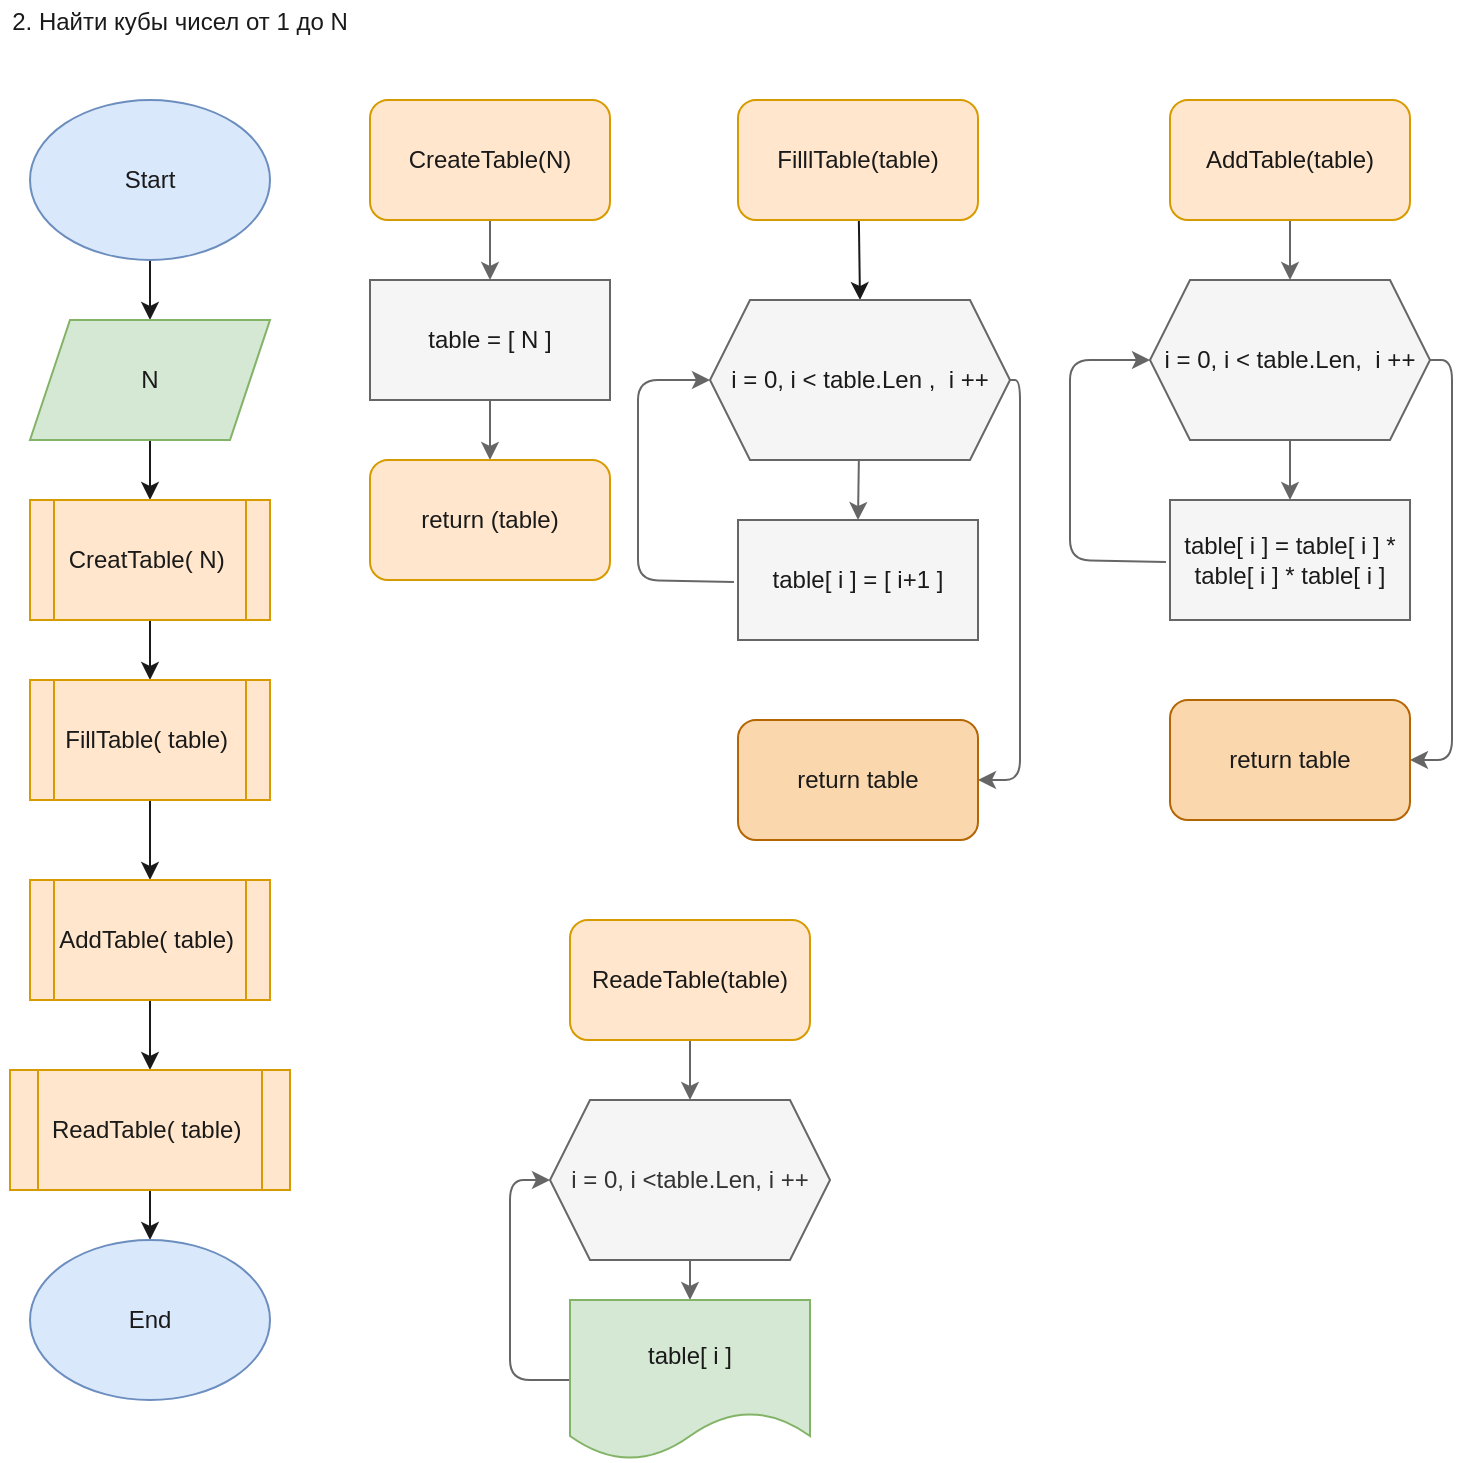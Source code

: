 <mxfile>
    <diagram id="cYwlbUrIqe2jEIFaSwqD" name="Страница 1">
        <mxGraphModel dx="798" dy="403" grid="1" gridSize="10" guides="1" tooltips="1" connect="1" arrows="1" fold="1" page="1" pageScale="1" pageWidth="827" pageHeight="1169" background="#ffffff" math="0" shadow="0">
            <root>
                <mxCell id="0"/>
                <mxCell id="1" parent="0"/>
                <mxCell id="2" value="2. Найти кубы чисел от 1 до N" style="text;align=center;verticalAlign=middle;resizable=0;points=[];autosize=1;strokeColor=none;fillColor=none;fontColor=#1A1A1A;" vertex="1" parent="1">
                    <mxGeometry x="55" y="20" width="180" height="20" as="geometry"/>
                </mxCell>
                <mxCell id="7" value="" style="edgeStyle=none;html=1;fontColor=#1A1A1A;strokeColor=#1A1A1A;" edge="1" parent="1" source="3" target="6">
                    <mxGeometry relative="1" as="geometry"/>
                </mxCell>
                <mxCell id="3" value="&lt;font color=&quot;#1a1a1a&quot;&gt;Start&lt;/font&gt;" style="ellipse;whiteSpace=wrap;html=1;fillColor=#dae8fc;strokeColor=#6c8ebf;" vertex="1" parent="1">
                    <mxGeometry x="70" y="70" width="120" height="80" as="geometry"/>
                </mxCell>
                <mxCell id="10" value="" style="edgeStyle=none;html=1;fontColor=#1A1A1A;strokeColor=#1A1A1A;" edge="1" parent="1" source="6" target="9">
                    <mxGeometry relative="1" as="geometry"/>
                </mxCell>
                <mxCell id="6" value="&lt;font color=&quot;#1a1a1a&quot;&gt;N&lt;/font&gt;" style="shape=parallelogram;perimeter=parallelogramPerimeter;whiteSpace=wrap;html=1;fixedSize=1;fillColor=#d5e8d4;strokeColor=#82b366;" vertex="1" parent="1">
                    <mxGeometry x="70" y="180" width="120" height="60" as="geometry"/>
                </mxCell>
                <mxCell id="14" style="edgeStyle=none;html=1;entryX=0.5;entryY=0;entryDx=0;entryDy=0;fontColor=#1A1A1A;strokeColor=#1A1A1A;" edge="1" parent="1" source="9" target="13">
                    <mxGeometry relative="1" as="geometry"/>
                </mxCell>
                <mxCell id="9" value="&lt;font color=&quot;#1a1a1a&quot;&gt;CreatTable( N)&amp;nbsp;&lt;/font&gt;" style="shape=process;whiteSpace=wrap;html=1;backgroundOutline=1;fillColor=#ffe6cc;strokeColor=#d79b00;" vertex="1" parent="1">
                    <mxGeometry x="70" y="270" width="120" height="60" as="geometry"/>
                </mxCell>
                <mxCell id="16" style="edgeStyle=none;html=1;exitX=0.5;exitY=1;exitDx=0;exitDy=0;entryX=0.5;entryY=0;entryDx=0;entryDy=0;fontColor=#1A1A1A;strokeColor=#1A1A1A;" edge="1" parent="1" source="13" target="15">
                    <mxGeometry relative="1" as="geometry"/>
                </mxCell>
                <mxCell id="13" value="&lt;font color=&quot;#1a1a1a&quot;&gt;FillTable( table)&amp;nbsp;&lt;/font&gt;" style="shape=process;whiteSpace=wrap;html=1;backgroundOutline=1;fillColor=#ffe6cc;strokeColor=#d79b00;" vertex="1" parent="1">
                    <mxGeometry x="70" y="360" width="120" height="60" as="geometry"/>
                </mxCell>
                <mxCell id="18" style="edgeStyle=none;html=1;entryX=0.5;entryY=0;entryDx=0;entryDy=0;fontColor=#1A1A1A;strokeColor=#1A1A1A;" edge="1" parent="1" source="15" target="17">
                    <mxGeometry relative="1" as="geometry"/>
                </mxCell>
                <mxCell id="15" value="&lt;font color=&quot;#1a1a1a&quot;&gt;AddTable( table)&amp;nbsp;&lt;/font&gt;" style="shape=process;whiteSpace=wrap;html=1;backgroundOutline=1;fillColor=#ffe6cc;strokeColor=#d79b00;" vertex="1" parent="1">
                    <mxGeometry x="70" y="460" width="120" height="60" as="geometry"/>
                </mxCell>
                <mxCell id="19" style="edgeStyle=none;html=1;fontColor=#1A1A1A;strokeColor=#1A1A1A;" edge="1" parent="1" source="17">
                    <mxGeometry relative="1" as="geometry">
                        <mxPoint x="130" y="640" as="targetPoint"/>
                    </mxGeometry>
                </mxCell>
                <mxCell id="17" value="&lt;font color=&quot;#1a1a1a&quot;&gt;ReadTable( table)&amp;nbsp;&lt;/font&gt;" style="shape=process;whiteSpace=wrap;html=1;backgroundOutline=1;fillColor=#ffe6cc;strokeColor=#d79b00;" vertex="1" parent="1">
                    <mxGeometry x="60" y="555" width="140" height="60" as="geometry"/>
                </mxCell>
                <mxCell id="20" value="&lt;font color=&quot;#1a1a1a&quot;&gt;End&lt;/font&gt;" style="ellipse;whiteSpace=wrap;html=1;fillColor=#dae8fc;strokeColor=#6c8ebf;" vertex="1" parent="1">
                    <mxGeometry x="70" y="640" width="120" height="80" as="geometry"/>
                </mxCell>
                <mxCell id="25" style="edgeStyle=none;html=1;fontColor=#FFFFFF;fillColor=#f5f5f5;strokeColor=#666666;" edge="1" parent="1" source="26">
                    <mxGeometry relative="1" as="geometry">
                        <mxPoint x="300" y="160" as="targetPoint"/>
                    </mxGeometry>
                </mxCell>
                <mxCell id="26" value="&lt;font color=&quot;#1a1a1a&quot;&gt;CreateTable(N)&lt;/font&gt;" style="rounded=1;whiteSpace=wrap;html=1;fillColor=#ffe6cc;strokeColor=#d79b00;" vertex="1" parent="1">
                    <mxGeometry x="240" y="70" width="120" height="60" as="geometry"/>
                </mxCell>
                <mxCell id="32" style="edgeStyle=none;html=1;entryX=0.5;entryY=0;entryDx=0;entryDy=0;fontColor=#1A1A1A;fillColor=#f5f5f5;strokeColor=#666666;" edge="1" parent="1" source="33">
                    <mxGeometry relative="1" as="geometry">
                        <mxPoint x="300" y="250" as="targetPoint"/>
                    </mxGeometry>
                </mxCell>
                <mxCell id="33" value="table = [ N ]" style="rounded=0;whiteSpace=wrap;html=1;fillColor=#f5f5f5;fontColor=#1A1A1A;strokeColor=#666666;" vertex="1" parent="1">
                    <mxGeometry x="240" y="160" width="120" height="60" as="geometry"/>
                </mxCell>
                <mxCell id="35" value="&lt;font color=&quot;#1a1a1a&quot;&gt;return (table)&lt;/font&gt;" style="rounded=1;whiteSpace=wrap;html=1;fillColor=#ffe6cc;strokeColor=#d79b00;" vertex="1" parent="1">
                    <mxGeometry x="240" y="250" width="120" height="60" as="geometry"/>
                </mxCell>
                <mxCell id="43" style="edgeStyle=none;html=1;entryX=0.5;entryY=0;entryDx=0;entryDy=0;fontColor=#1A1A1A;strokeColor=#1A1A1A;" edge="1" parent="1" source="36" target="39">
                    <mxGeometry relative="1" as="geometry"/>
                </mxCell>
                <mxCell id="36" value="&lt;font color=&quot;#1a1a1a&quot;&gt;FilllTable(table)&lt;/font&gt;" style="rounded=1;whiteSpace=wrap;html=1;fillColor=#ffe6cc;strokeColor=#d79b00;" vertex="1" parent="1">
                    <mxGeometry x="424" y="70" width="120" height="60" as="geometry"/>
                </mxCell>
                <mxCell id="37" style="edgeStyle=none;html=1;fontColor=#1A1A1A;fillColor=#f5f5f5;strokeColor=#666666;" edge="1" parent="1" source="39">
                    <mxGeometry relative="1" as="geometry">
                        <mxPoint x="484" y="280" as="targetPoint"/>
                    </mxGeometry>
                </mxCell>
                <mxCell id="38" style="edgeStyle=none;html=1;fontColor=#1A1A1A;entryX=1;entryY=0.5;entryDx=0;entryDy=0;exitX=1;exitY=0.5;exitDx=0;exitDy=0;fillColor=#f5f5f5;strokeColor=#666666;" edge="1" parent="1" source="39" target="42">
                    <mxGeometry relative="1" as="geometry">
                        <mxPoint x="584" y="210" as="targetPoint"/>
                        <mxPoint x="565" y="210" as="sourcePoint"/>
                        <Array as="points">
                            <mxPoint x="565" y="210"/>
                            <mxPoint x="565" y="310"/>
                            <mxPoint x="565" y="410"/>
                        </Array>
                    </mxGeometry>
                </mxCell>
                <mxCell id="39" value="i = 0, i &amp;lt; table.Len ,&amp;nbsp; i ++" style="shape=hexagon;perimeter=hexagonPerimeter2;whiteSpace=wrap;html=1;fixedSize=1;fontColor=#1A1A1A;fillColor=#f5f5f5;strokeColor=#666666;" vertex="1" parent="1">
                    <mxGeometry x="410" y="170" width="150" height="80" as="geometry"/>
                </mxCell>
                <mxCell id="40" style="edgeStyle=none;html=1;entryX=0;entryY=0.5;entryDx=0;entryDy=0;fontColor=#1A1A1A;exitX=-0.017;exitY=0.388;exitDx=0;exitDy=0;exitPerimeter=0;fillColor=#f5f5f5;strokeColor=#666666;" edge="1" parent="1" target="39">
                    <mxGeometry relative="1" as="geometry">
                        <mxPoint x="421.96" y="311.04" as="sourcePoint"/>
                        <Array as="points">
                            <mxPoint x="374" y="310"/>
                            <mxPoint x="374" y="270"/>
                            <mxPoint x="374" y="210"/>
                        </Array>
                    </mxGeometry>
                </mxCell>
                <mxCell id="41" value="table[ i ] = [ i+1 ]" style="rounded=0;whiteSpace=wrap;html=1;fontColor=#1A1A1A;fillColor=#f5f5f5;strokeColor=#666666;" vertex="1" parent="1">
                    <mxGeometry x="424" y="280" width="120" height="60" as="geometry"/>
                </mxCell>
                <mxCell id="42" value="&lt;font color=&quot;#1a1a1a&quot;&gt;return table&lt;/font&gt;" style="rounded=1;whiteSpace=wrap;html=1;fillColor=#fad7ac;strokeColor=#b46504;" vertex="1" parent="1">
                    <mxGeometry x="424" y="380" width="120" height="60" as="geometry"/>
                </mxCell>
                <mxCell id="44" style="edgeStyle=none;html=1;fontColor=#FFFFFF;fillColor=#f5f5f5;strokeColor=#666666;" edge="1" parent="1" source="45">
                    <mxGeometry relative="1" as="geometry">
                        <mxPoint x="400" y="570" as="targetPoint"/>
                    </mxGeometry>
                </mxCell>
                <mxCell id="45" value="&lt;font color=&quot;#1a1a1a&quot;&gt;ReadeTable(table)&lt;/font&gt;" style="rounded=1;whiteSpace=wrap;html=1;fillColor=#ffe6cc;strokeColor=#d79b00;" vertex="1" parent="1">
                    <mxGeometry x="340" y="480" width="120" height="60" as="geometry"/>
                </mxCell>
                <mxCell id="46" value="" style="edgeStyle=none;html=1;fontColor=#FFFFFF;fillColor=#f5f5f5;strokeColor=#666666;" edge="1" parent="1" target="48">
                    <mxGeometry relative="1" as="geometry">
                        <mxPoint x="400" y="650" as="sourcePoint"/>
                    </mxGeometry>
                </mxCell>
                <mxCell id="47" style="edgeStyle=none;html=1;entryX=0;entryY=0.5;entryDx=0;entryDy=0;fontColor=#1A1A1A;exitX=0;exitY=0.5;exitDx=0;exitDy=0;fillColor=#f5f5f5;strokeColor=#666666;" edge="1" parent="1" source="48">
                    <mxGeometry relative="1" as="geometry">
                        <Array as="points">
                            <mxPoint x="310" y="710"/>
                            <mxPoint x="310" y="610"/>
                        </Array>
                        <mxPoint x="330" y="610" as="targetPoint"/>
                    </mxGeometry>
                </mxCell>
                <mxCell id="48" value="&lt;font color=&quot;#1a1a1a&quot;&gt;table[ i ]&lt;/font&gt;" style="shape=document;whiteSpace=wrap;html=1;boundedLbl=1;fillColor=#d5e8d4;strokeColor=#82b366;" vertex="1" parent="1">
                    <mxGeometry x="340" y="670" width="120" height="80" as="geometry"/>
                </mxCell>
                <mxCell id="49" style="edgeStyle=none;html=1;fontColor=#FFFFFF;fillColor=#f5f5f5;strokeColor=#666666;" edge="1" parent="1" source="50">
                    <mxGeometry relative="1" as="geometry">
                        <mxPoint x="700" y="160" as="targetPoint"/>
                    </mxGeometry>
                </mxCell>
                <mxCell id="50" value="&lt;font color=&quot;#1a1a1a&quot;&gt;AddTable(table)&lt;/font&gt;" style="rounded=1;whiteSpace=wrap;html=1;fillColor=#ffe6cc;strokeColor=#d79b00;" vertex="1" parent="1">
                    <mxGeometry x="640" y="70" width="120" height="60" as="geometry"/>
                </mxCell>
                <mxCell id="51" style="edgeStyle=none;html=1;fontColor=#1A1A1A;fillColor=#f5f5f5;strokeColor=#666666;" edge="1" parent="1" source="53">
                    <mxGeometry relative="1" as="geometry">
                        <mxPoint x="700" y="270" as="targetPoint"/>
                    </mxGeometry>
                </mxCell>
                <mxCell id="52" style="edgeStyle=none;html=1;fontColor=#1A1A1A;entryX=1;entryY=0.5;entryDx=0;entryDy=0;exitX=1;exitY=0.5;exitDx=0;exitDy=0;fillColor=#f5f5f5;strokeColor=#666666;" edge="1" parent="1" source="53" target="56">
                    <mxGeometry relative="1" as="geometry">
                        <mxPoint x="800" y="200" as="targetPoint"/>
                        <mxPoint x="781" y="200" as="sourcePoint"/>
                        <Array as="points">
                            <mxPoint x="781" y="200"/>
                            <mxPoint x="781" y="300"/>
                            <mxPoint x="781" y="400"/>
                        </Array>
                    </mxGeometry>
                </mxCell>
                <mxCell id="53" value="i = 0, i &amp;lt; table.Len,&amp;nbsp; i ++" style="shape=hexagon;perimeter=hexagonPerimeter2;whiteSpace=wrap;html=1;fixedSize=1;fontColor=#1A1A1A;fillColor=#f5f5f5;strokeColor=#666666;" vertex="1" parent="1">
                    <mxGeometry x="630" y="160" width="140" height="80" as="geometry"/>
                </mxCell>
                <mxCell id="54" style="edgeStyle=none;html=1;entryX=0;entryY=0.5;entryDx=0;entryDy=0;fontColor=#1A1A1A;exitX=-0.017;exitY=0.388;exitDx=0;exitDy=0;exitPerimeter=0;fillColor=#f5f5f5;strokeColor=#666666;" edge="1" parent="1" target="53">
                    <mxGeometry relative="1" as="geometry">
                        <mxPoint x="637.96" y="301.04" as="sourcePoint"/>
                        <Array as="points">
                            <mxPoint x="590" y="300"/>
                            <mxPoint x="590" y="260"/>
                            <mxPoint x="590" y="200"/>
                        </Array>
                    </mxGeometry>
                </mxCell>
                <mxCell id="55" value="table[ i ] = table[ i ] * table[ i ] * table[ i ]" style="rounded=0;whiteSpace=wrap;html=1;fontColor=#1A1A1A;fillColor=#f5f5f5;strokeColor=#666666;" vertex="1" parent="1">
                    <mxGeometry x="640" y="270" width="120" height="60" as="geometry"/>
                </mxCell>
                <mxCell id="56" value="&lt;font color=&quot;#1a1a1a&quot;&gt;return table&lt;/font&gt;" style="rounded=1;whiteSpace=wrap;html=1;fillColor=#fad7ac;strokeColor=#b46504;" vertex="1" parent="1">
                    <mxGeometry x="640" y="370" width="120" height="60" as="geometry"/>
                </mxCell>
                <mxCell id="57" value="i = 0, i &amp;lt;table.Len, i ++" style="shape=hexagon;perimeter=hexagonPerimeter2;whiteSpace=wrap;html=1;fixedSize=1;fontColor=#333333;fillColor=#f5f5f5;strokeColor=#666666;" vertex="1" parent="1">
                    <mxGeometry x="330" y="570" width="140" height="80" as="geometry"/>
                </mxCell>
            </root>
        </mxGraphModel>
    </diagram>
</mxfile>
